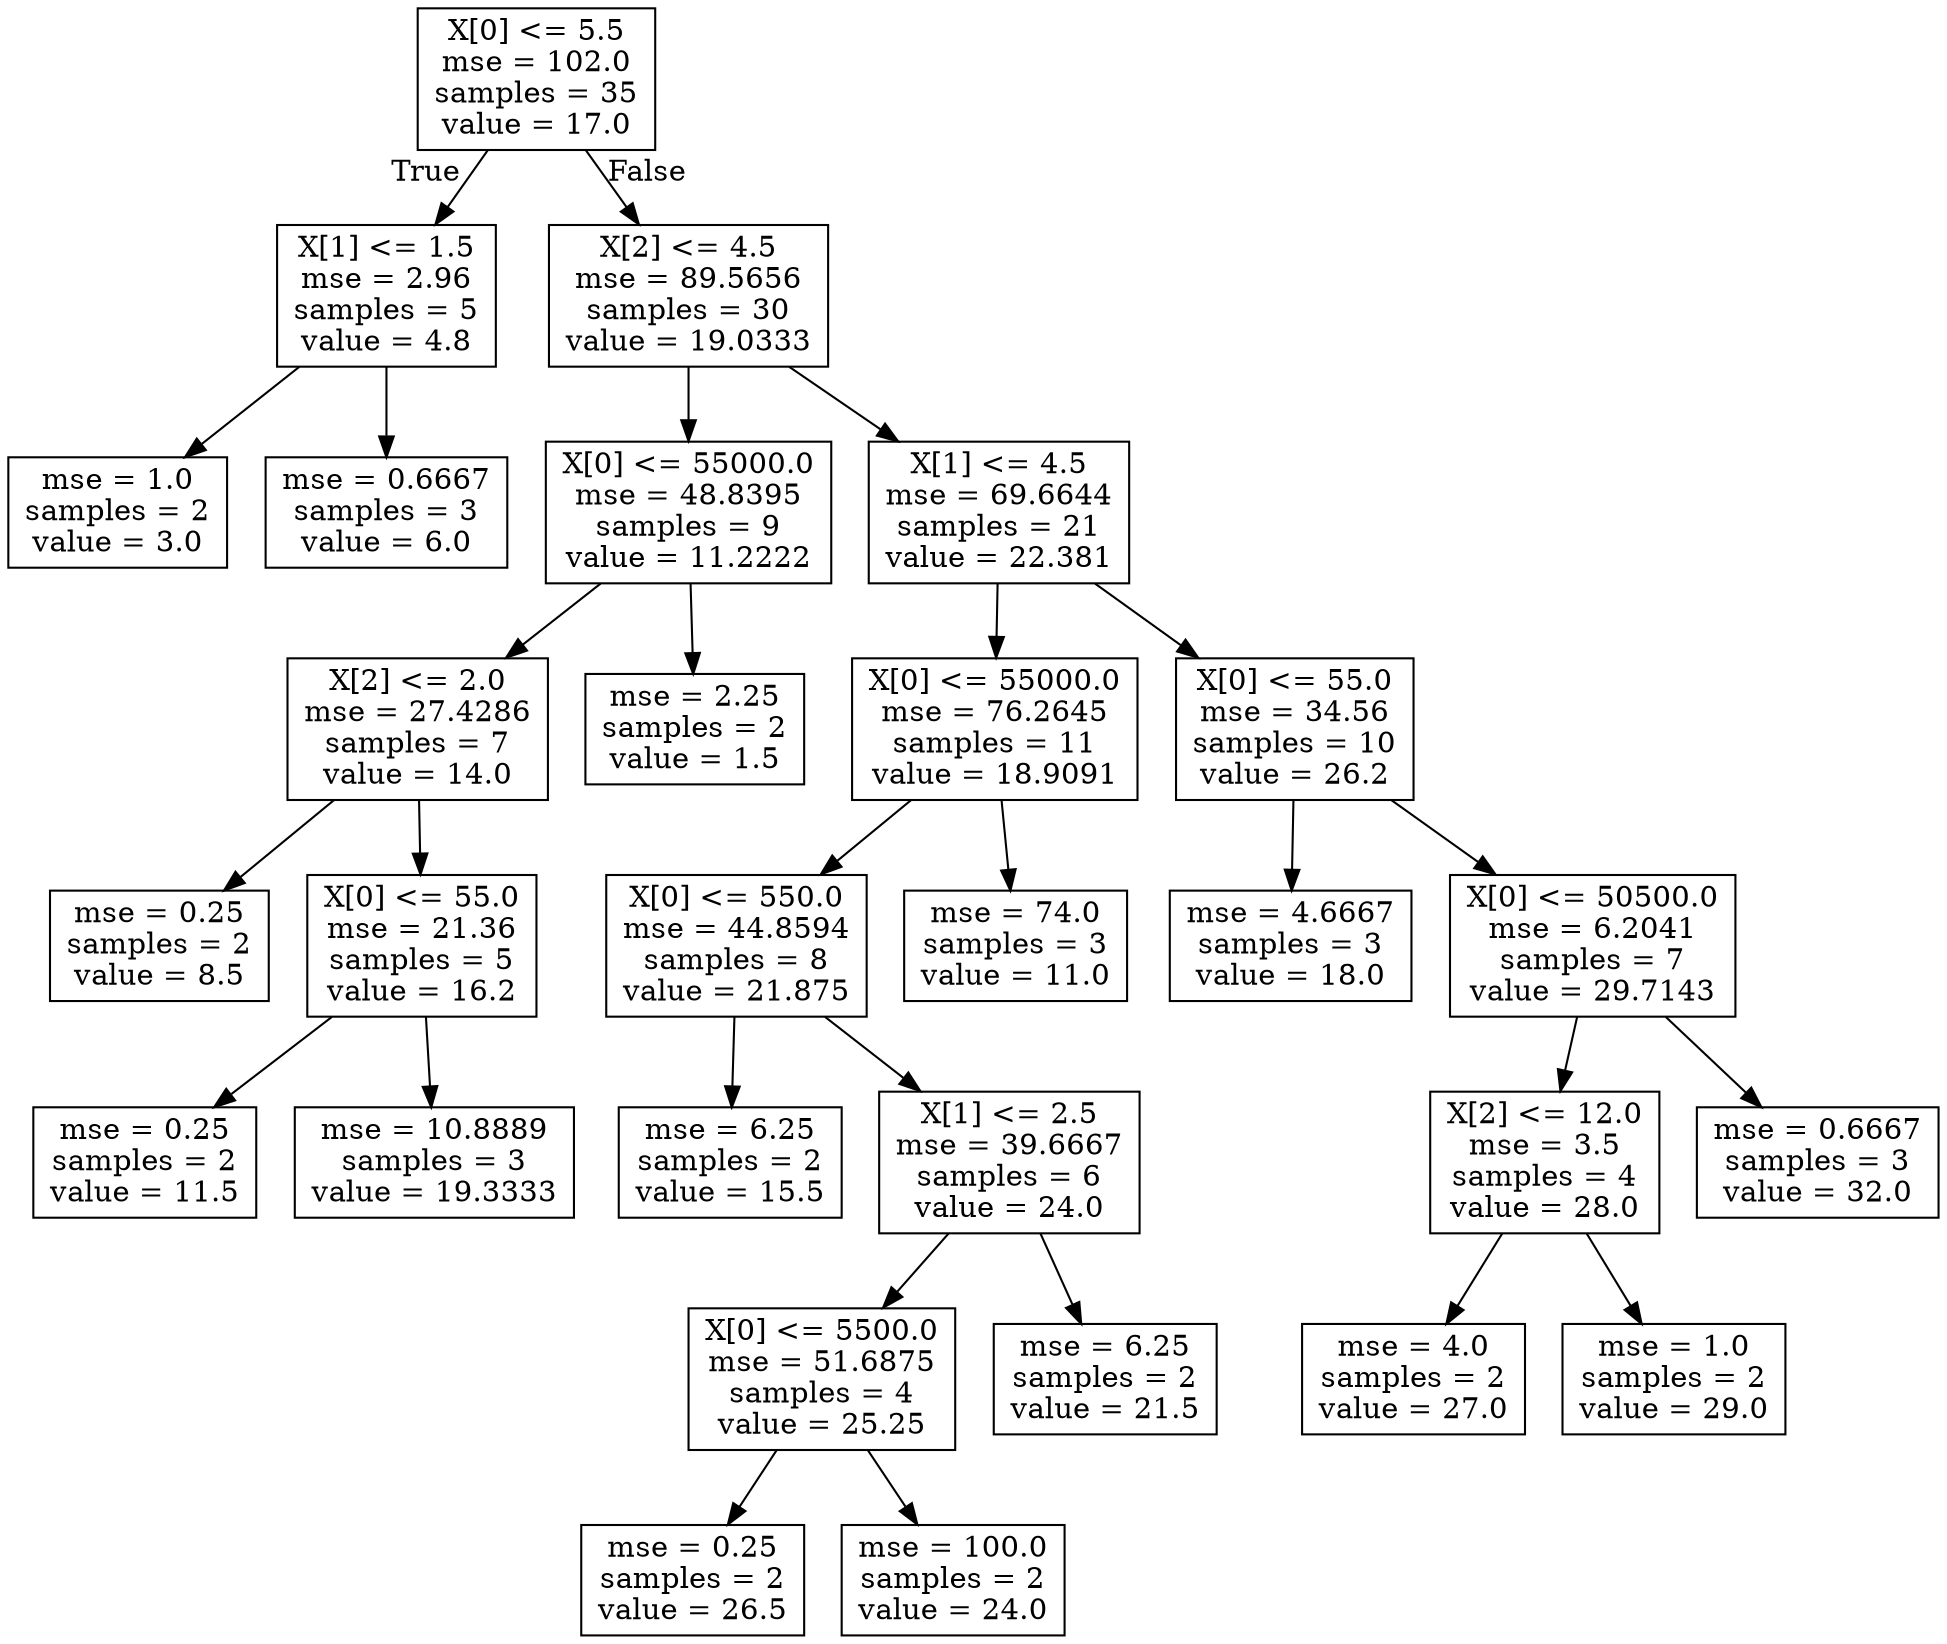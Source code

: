 digraph Tree {
node [shape=box] ;
0 [label="X[0] <= 5.5\nmse = 102.0\nsamples = 35\nvalue = 17.0"] ;
1 [label="X[1] <= 1.5\nmse = 2.96\nsamples = 5\nvalue = 4.8"] ;
0 -> 1 [labeldistance=2.5, labelangle=45, headlabel="True"] ;
2 [label="mse = 1.0\nsamples = 2\nvalue = 3.0"] ;
1 -> 2 ;
3 [label="mse = 0.6667\nsamples = 3\nvalue = 6.0"] ;
1 -> 3 ;
4 [label="X[2] <= 4.5\nmse = 89.5656\nsamples = 30\nvalue = 19.0333"] ;
0 -> 4 [labeldistance=2.5, labelangle=-45, headlabel="False"] ;
5 [label="X[0] <= 55000.0\nmse = 48.8395\nsamples = 9\nvalue = 11.2222"] ;
4 -> 5 ;
6 [label="X[2] <= 2.0\nmse = 27.4286\nsamples = 7\nvalue = 14.0"] ;
5 -> 6 ;
7 [label="mse = 0.25\nsamples = 2\nvalue = 8.5"] ;
6 -> 7 ;
8 [label="X[0] <= 55.0\nmse = 21.36\nsamples = 5\nvalue = 16.2"] ;
6 -> 8 ;
9 [label="mse = 0.25\nsamples = 2\nvalue = 11.5"] ;
8 -> 9 ;
10 [label="mse = 10.8889\nsamples = 3\nvalue = 19.3333"] ;
8 -> 10 ;
11 [label="mse = 2.25\nsamples = 2\nvalue = 1.5"] ;
5 -> 11 ;
12 [label="X[1] <= 4.5\nmse = 69.6644\nsamples = 21\nvalue = 22.381"] ;
4 -> 12 ;
13 [label="X[0] <= 55000.0\nmse = 76.2645\nsamples = 11\nvalue = 18.9091"] ;
12 -> 13 ;
14 [label="X[0] <= 550.0\nmse = 44.8594\nsamples = 8\nvalue = 21.875"] ;
13 -> 14 ;
15 [label="mse = 6.25\nsamples = 2\nvalue = 15.5"] ;
14 -> 15 ;
16 [label="X[1] <= 2.5\nmse = 39.6667\nsamples = 6\nvalue = 24.0"] ;
14 -> 16 ;
17 [label="X[0] <= 5500.0\nmse = 51.6875\nsamples = 4\nvalue = 25.25"] ;
16 -> 17 ;
18 [label="mse = 0.25\nsamples = 2\nvalue = 26.5"] ;
17 -> 18 ;
19 [label="mse = 100.0\nsamples = 2\nvalue = 24.0"] ;
17 -> 19 ;
20 [label="mse = 6.25\nsamples = 2\nvalue = 21.5"] ;
16 -> 20 ;
21 [label="mse = 74.0\nsamples = 3\nvalue = 11.0"] ;
13 -> 21 ;
22 [label="X[0] <= 55.0\nmse = 34.56\nsamples = 10\nvalue = 26.2"] ;
12 -> 22 ;
23 [label="mse = 4.6667\nsamples = 3\nvalue = 18.0"] ;
22 -> 23 ;
24 [label="X[0] <= 50500.0\nmse = 6.2041\nsamples = 7\nvalue = 29.7143"] ;
22 -> 24 ;
25 [label="X[2] <= 12.0\nmse = 3.5\nsamples = 4\nvalue = 28.0"] ;
24 -> 25 ;
26 [label="mse = 4.0\nsamples = 2\nvalue = 27.0"] ;
25 -> 26 ;
27 [label="mse = 1.0\nsamples = 2\nvalue = 29.0"] ;
25 -> 27 ;
28 [label="mse = 0.6667\nsamples = 3\nvalue = 32.0"] ;
24 -> 28 ;
}